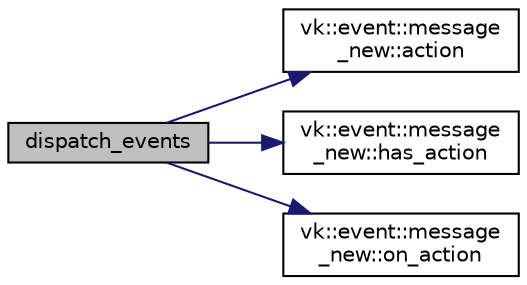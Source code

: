digraph "dispatch_events"
{
 // LATEX_PDF_SIZE
  edge [fontname="Helvetica",fontsize="10",labelfontname="Helvetica",labelfontsize="10"];
  node [fontname="Helvetica",fontsize="10",shape=record];
  rankdir="LR";
  Node1 [label="dispatch_events",height=0.2,width=0.4,color="black", fillcolor="grey75", style="filled", fontcolor="black",tooltip=" "];
  Node1 -> Node2 [color="midnightblue",fontsize="10",style="solid",fontname="Helvetica"];
  Node2 [label="vk::event::message\l_new::action",height=0.2,width=0.4,color="black", fillcolor="white", style="filled",URL="$classvk_1_1event_1_1message__new.html#acbbc806d47e18b6ab8d83081263a65ba",tooltip=" "];
  Node1 -> Node3 [color="midnightblue",fontsize="10",style="solid",fontname="Helvetica"];
  Node3 [label="vk::event::message\l_new::has_action",height=0.2,width=0.4,color="black", fillcolor="white", style="filled",URL="$classvk_1_1event_1_1message__new.html#a1b5c2d16241faa474a1d5c1aa66cadf4",tooltip=" "];
  Node1 -> Node4 [color="midnightblue",fontsize="10",style="solid",fontname="Helvetica"];
  Node4 [label="vk::event::message\l_new::on_action",height=0.2,width=0.4,color="black", fillcolor="white", style="filled",URL="$classvk_1_1event_1_1message__new.html#abb43f3c812808c5a30a72e746d024743",tooltip=" "];
}
